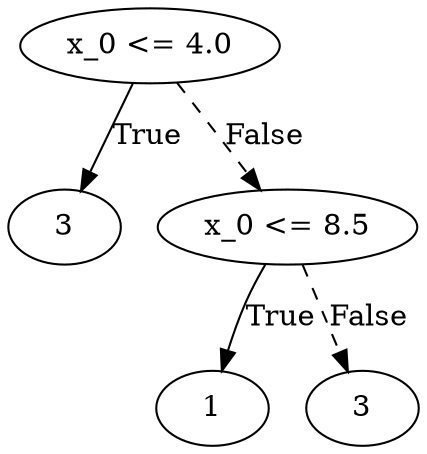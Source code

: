 digraph {
0 [label="x_0 <= 4.0"];
1 [label="3"];
0 -> 1 [label="True"];
2 [label="x_0 <= 8.5"];
3 [label="1"];
2 -> 3 [label="True"];
4 [label="3"];
2 -> 4 [style="dashed", label="False"];
0 -> 2 [style="dashed", label="False"];

}